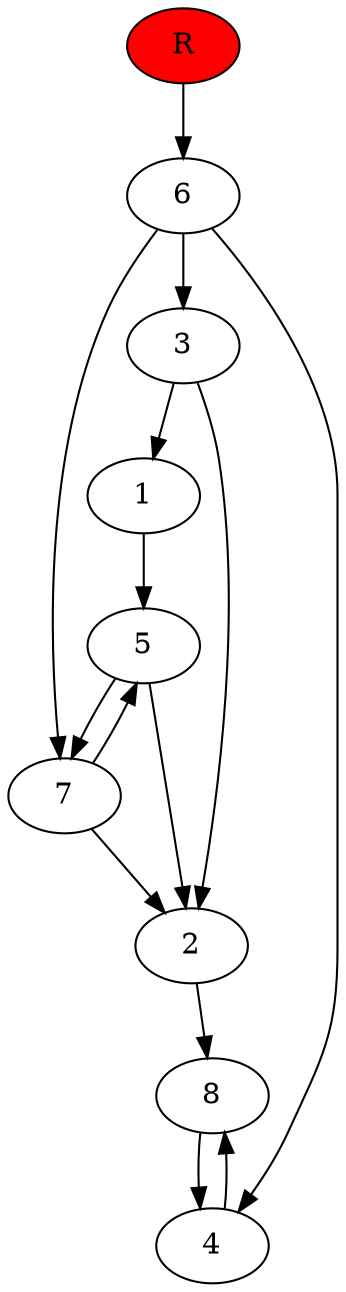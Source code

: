 digraph prb18578 {
	1
	2
	3
	4
	5
	6
	7
	8
	R [fillcolor="#ff0000" style=filled]
	1 -> 5
	2 -> 8
	3 -> 1
	3 -> 2
	4 -> 8
	5 -> 2
	5 -> 7
	6 -> 3
	6 -> 4
	6 -> 7
	7 -> 2
	7 -> 5
	8 -> 4
	R -> 6
}
